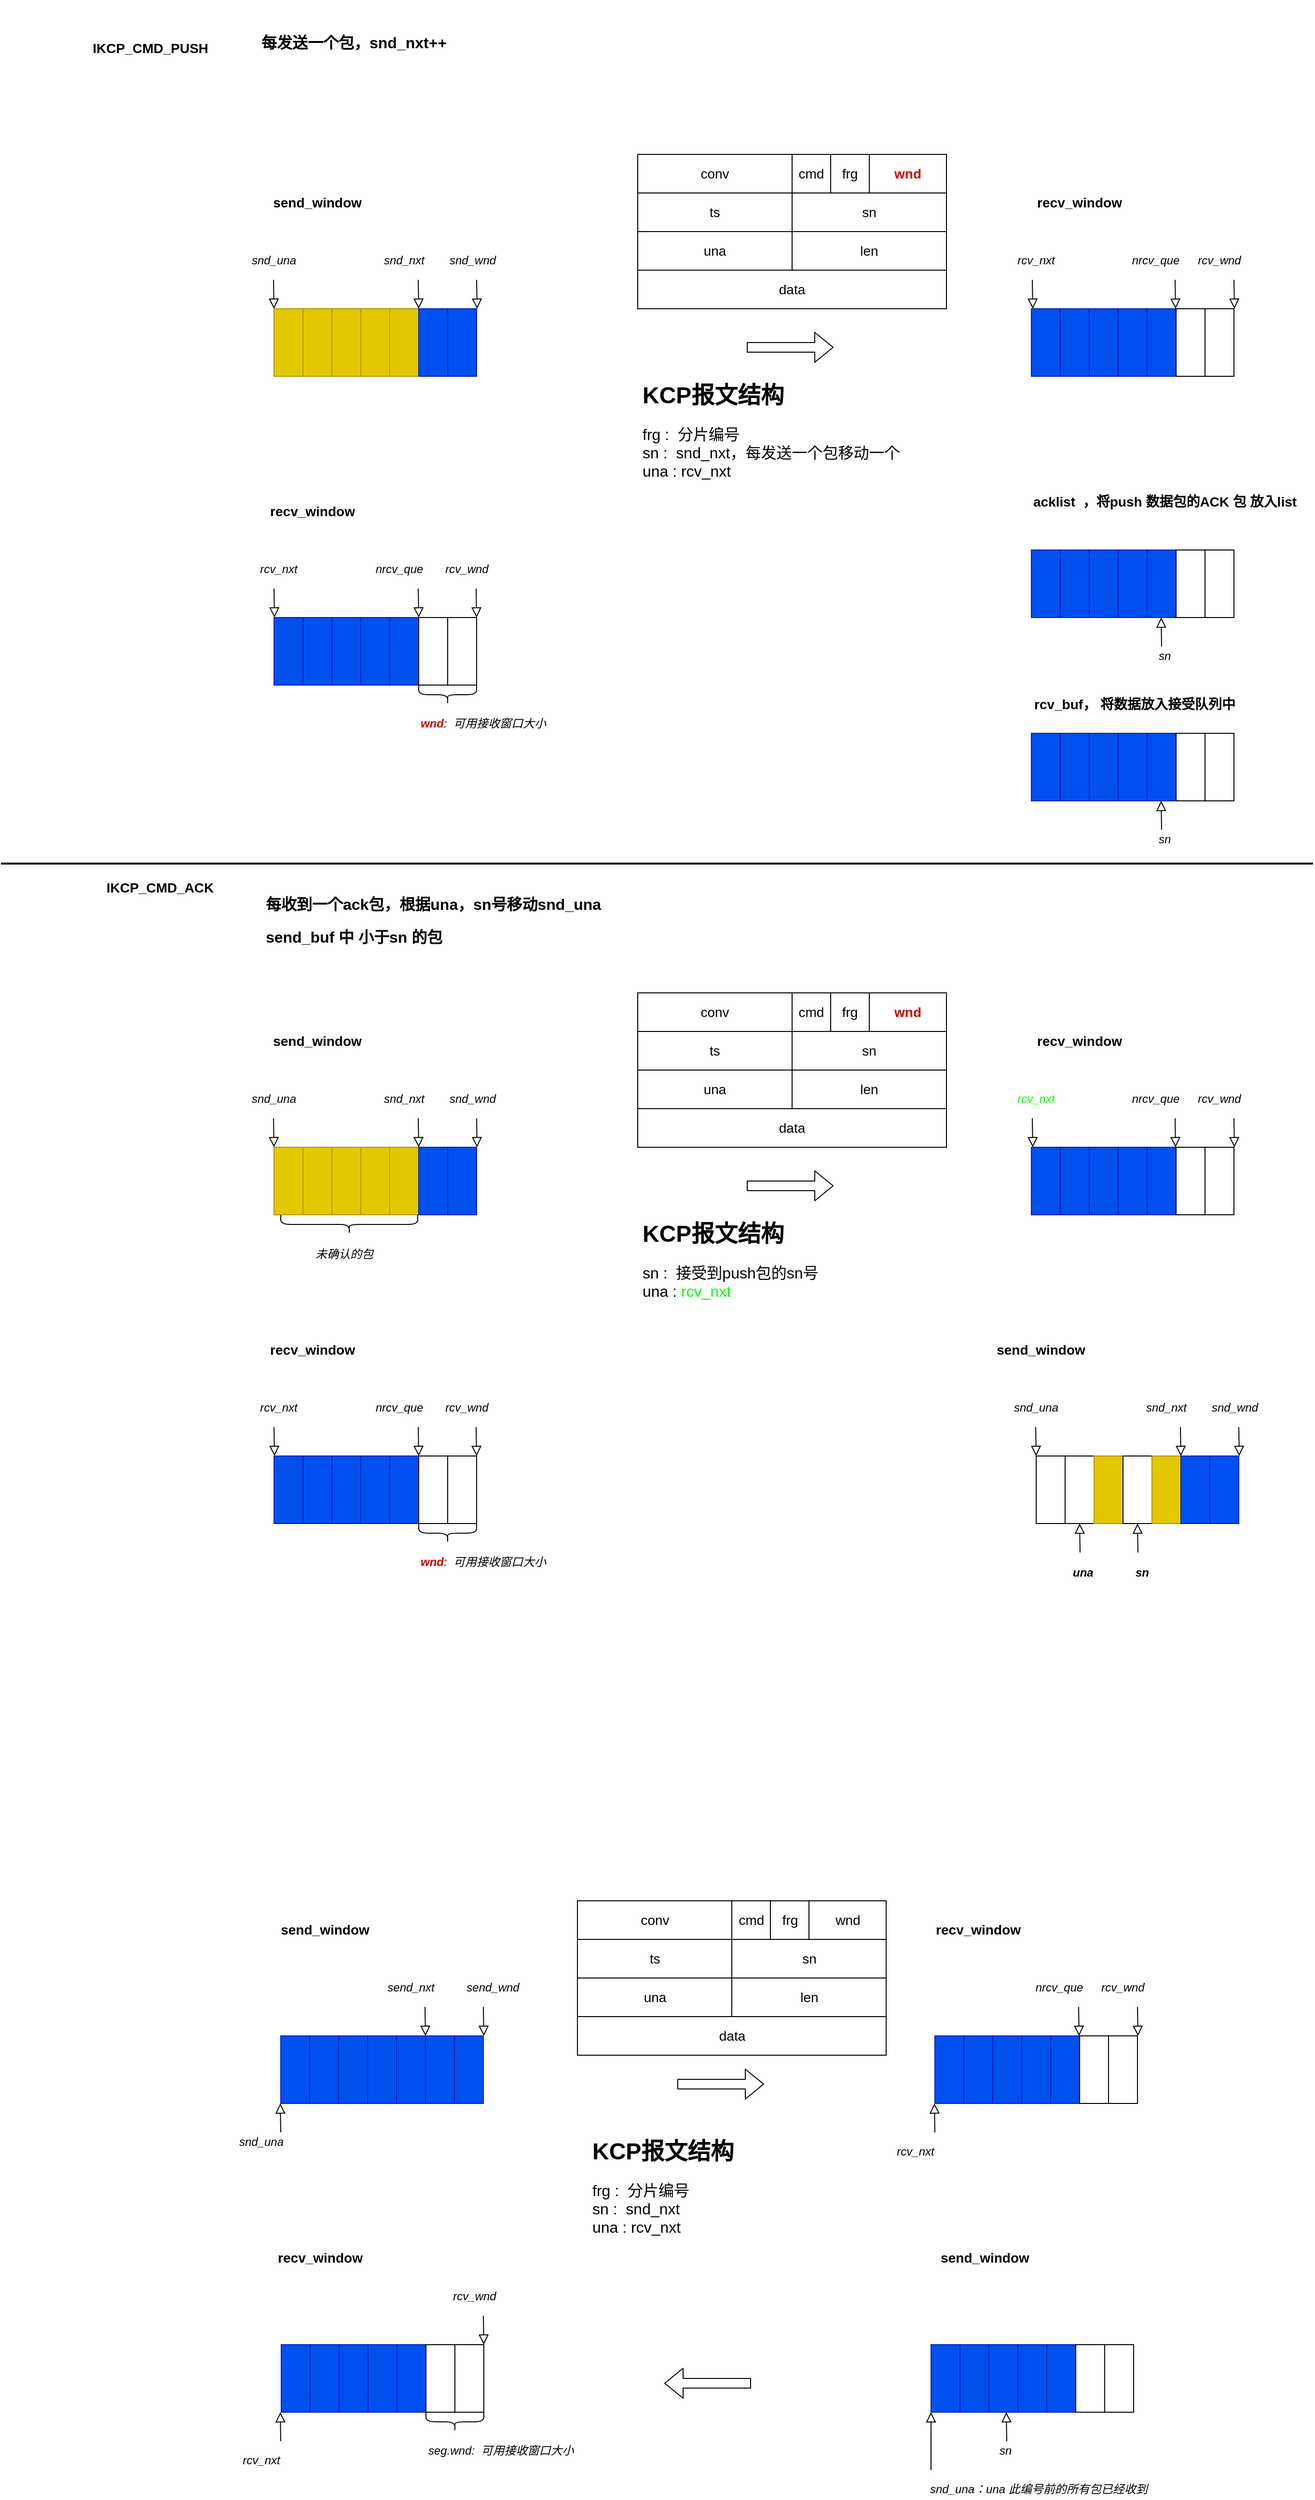 <mxfile version="13.10.2" type="github">
  <diagram id="feINAKc0w70oRSZ_3hTW" name="第 1 页">
    <mxGraphModel dx="2187" dy="802" grid="1" gridSize="10" guides="1" tooltips="1" connect="1" arrows="1" fold="1" page="1" pageScale="1" pageWidth="827" pageHeight="1169" math="0" shadow="0">
      <root>
        <mxCell id="0" />
        <mxCell id="1" parent="0" />
        <mxCell id="rV__VkdkWEQ5Nje2Z5eR-19" value="" style="rounded=0;whiteSpace=wrap;html=1;fillColor=#e3c800;strokeColor=#B09500;fontColor=#ffffff;" parent="1" vertex="1">
          <mxGeometry x="253" y="460" width="30" height="70" as="geometry" />
        </mxCell>
        <mxCell id="rV__VkdkWEQ5Nje2Z5eR-52" value="" style="rounded=0;html=1;jettySize=auto;orthogonalLoop=1;fontSize=11;endArrow=block;endFill=0;endSize=8;strokeWidth=1;shadow=0;labelBackgroundColor=none;edgeStyle=orthogonalEdgeStyle;" parent="1" edge="1">
          <mxGeometry y="20" relative="1" as="geometry">
            <mxPoint as="offset" />
            <mxPoint x="252.5" y="430" as="sourcePoint" />
            <mxPoint x="253" y="460" as="targetPoint" />
          </mxGeometry>
        </mxCell>
        <mxCell id="rV__VkdkWEQ5Nje2Z5eR-62" value="snd_una" style="text;html=1;strokeColor=none;fillColor=none;align=center;verticalAlign=middle;whiteSpace=wrap;rounded=0;fontStyle=2" parent="1" vertex="1">
          <mxGeometry x="233" y="400" width="40" height="20" as="geometry" />
        </mxCell>
        <mxCell id="rV__VkdkWEQ5Nje2Z5eR-63" value="snd_wnd" style="text;html=1;strokeColor=none;fillColor=none;align=left;verticalAlign=middle;whiteSpace=wrap;rounded=0;fontStyle=2" parent="1" vertex="1">
          <mxGeometry x="433" y="390" width="67" height="40" as="geometry" />
        </mxCell>
        <mxCell id="rV__VkdkWEQ5Nje2Z5eR-68" value="send_window" style="text;html=1;strokeColor=none;fillColor=none;align=center;verticalAlign=middle;whiteSpace=wrap;rounded=0;fontSize=14;fontStyle=1" parent="1" vertex="1">
          <mxGeometry x="278" y="340" width="40" height="20" as="geometry" />
        </mxCell>
        <mxCell id="mCFFVizzUiLR0h96KD7Z-1" value="" style="rounded=0;whiteSpace=wrap;html=1;fillColor=#e3c800;strokeColor=#B09500;fontColor=#ffffff;" vertex="1" parent="1">
          <mxGeometry x="283" y="460" width="30" height="70" as="geometry" />
        </mxCell>
        <mxCell id="mCFFVizzUiLR0h96KD7Z-2" value="" style="rounded=0;whiteSpace=wrap;html=1;fillColor=#e3c800;strokeColor=#B09500;fontColor=#ffffff;" vertex="1" parent="1">
          <mxGeometry x="313" y="460" width="30" height="70" as="geometry" />
        </mxCell>
        <mxCell id="mCFFVizzUiLR0h96KD7Z-3" value="" style="rounded=0;whiteSpace=wrap;html=1;fillColor=#e3c800;strokeColor=#B09500;fontColor=#ffffff;" vertex="1" parent="1">
          <mxGeometry x="343" y="460" width="30" height="70" as="geometry" />
        </mxCell>
        <mxCell id="mCFFVizzUiLR0h96KD7Z-4" value="" style="rounded=0;whiteSpace=wrap;html=1;fillColor=#e3c800;strokeColor=#B09500;fontColor=#ffffff;" vertex="1" parent="1">
          <mxGeometry x="373" y="460" width="30" height="70" as="geometry" />
        </mxCell>
        <mxCell id="mCFFVizzUiLR0h96KD7Z-5" value="" style="rounded=0;whiteSpace=wrap;html=1;fillColor=#0050ef;strokeColor=#001DBC;fontColor=#ffffff;" vertex="1" parent="1">
          <mxGeometry x="403" y="460" width="30" height="70" as="geometry" />
        </mxCell>
        <mxCell id="mCFFVizzUiLR0h96KD7Z-6" value="" style="rounded=0;whiteSpace=wrap;html=1;fillColor=#0050ef;strokeColor=#001DBC;fontColor=#ffffff;" vertex="1" parent="1">
          <mxGeometry x="433" y="460" width="30" height="70" as="geometry" />
        </mxCell>
        <mxCell id="mCFFVizzUiLR0h96KD7Z-7" value="" style="rounded=0;whiteSpace=wrap;html=1;fillColor=#0050ef;strokeColor=#001DBC;fontColor=#ffffff;" vertex="1" parent="1">
          <mxGeometry x="1038" y="460" width="30" height="70" as="geometry" />
        </mxCell>
        <mxCell id="mCFFVizzUiLR0h96KD7Z-8" value="recv_window" style="text;html=1;strokeColor=none;fillColor=none;align=center;verticalAlign=middle;whiteSpace=wrap;rounded=0;fontSize=14;fontStyle=1" vertex="1" parent="1">
          <mxGeometry x="1067.5" y="340" width="40" height="20" as="geometry" />
        </mxCell>
        <mxCell id="mCFFVizzUiLR0h96KD7Z-9" value="" style="rounded=0;whiteSpace=wrap;html=1;fillColor=#0050ef;strokeColor=#001DBC;fontColor=#ffffff;" vertex="1" parent="1">
          <mxGeometry x="1068" y="460" width="30" height="70" as="geometry" />
        </mxCell>
        <mxCell id="mCFFVizzUiLR0h96KD7Z-10" value="" style="rounded=0;whiteSpace=wrap;html=1;fillColor=#0050ef;strokeColor=#001DBC;fontColor=#ffffff;" vertex="1" parent="1">
          <mxGeometry x="1098" y="460" width="30" height="70" as="geometry" />
        </mxCell>
        <mxCell id="mCFFVizzUiLR0h96KD7Z-11" value="" style="rounded=0;whiteSpace=wrap;html=1;fillColor=#0050ef;strokeColor=#001DBC;fontColor=#ffffff;" vertex="1" parent="1">
          <mxGeometry x="1128" y="460" width="30" height="70" as="geometry" />
        </mxCell>
        <mxCell id="mCFFVizzUiLR0h96KD7Z-12" value="" style="rounded=0;whiteSpace=wrap;html=1;fillColor=#0050ef;strokeColor=#001DBC;fontColor=#ffffff;" vertex="1" parent="1">
          <mxGeometry x="1158" y="460" width="30" height="70" as="geometry" />
        </mxCell>
        <mxCell id="mCFFVizzUiLR0h96KD7Z-13" value="" style="rounded=0;whiteSpace=wrap;html=1;" vertex="1" parent="1">
          <mxGeometry x="1188" y="460" width="30" height="70" as="geometry" />
        </mxCell>
        <mxCell id="mCFFVizzUiLR0h96KD7Z-14" value="" style="rounded=0;whiteSpace=wrap;html=1;" vertex="1" parent="1">
          <mxGeometry x="1218" y="460" width="30" height="70" as="geometry" />
        </mxCell>
        <mxCell id="mCFFVizzUiLR0h96KD7Z-15" value="" style="rounded=0;whiteSpace=wrap;html=1;fillColor=#0050ef;strokeColor=#001DBC;fontColor=#ffffff;" vertex="1" parent="1">
          <mxGeometry x="253" y="780" width="30" height="70" as="geometry" />
        </mxCell>
        <mxCell id="mCFFVizzUiLR0h96KD7Z-16" value="recv_window" style="text;html=1;strokeColor=none;fillColor=none;align=center;verticalAlign=middle;whiteSpace=wrap;rounded=0;fontSize=14;fontStyle=1" vertex="1" parent="1">
          <mxGeometry x="273" y="660" width="40" height="20" as="geometry" />
        </mxCell>
        <mxCell id="mCFFVizzUiLR0h96KD7Z-17" value="" style="rounded=0;whiteSpace=wrap;html=1;fillColor=#0050ef;strokeColor=#001DBC;fontColor=#ffffff;" vertex="1" parent="1">
          <mxGeometry x="283" y="780" width="30" height="70" as="geometry" />
        </mxCell>
        <mxCell id="mCFFVizzUiLR0h96KD7Z-18" value="" style="rounded=0;whiteSpace=wrap;html=1;fillColor=#0050ef;strokeColor=#001DBC;fontColor=#ffffff;" vertex="1" parent="1">
          <mxGeometry x="313" y="780" width="30" height="70" as="geometry" />
        </mxCell>
        <mxCell id="mCFFVizzUiLR0h96KD7Z-19" value="" style="rounded=0;whiteSpace=wrap;html=1;fillColor=#0050ef;strokeColor=#001DBC;fontColor=#ffffff;" vertex="1" parent="1">
          <mxGeometry x="343" y="780" width="30" height="70" as="geometry" />
        </mxCell>
        <mxCell id="mCFFVizzUiLR0h96KD7Z-20" value="" style="rounded=0;whiteSpace=wrap;html=1;fillColor=#0050ef;strokeColor=#001DBC;fontColor=#ffffff;" vertex="1" parent="1">
          <mxGeometry x="373" y="780" width="30" height="70" as="geometry" />
        </mxCell>
        <mxCell id="mCFFVizzUiLR0h96KD7Z-21" value="" style="rounded=0;whiteSpace=wrap;html=1;" vertex="1" parent="1">
          <mxGeometry x="403" y="780" width="30" height="70" as="geometry" />
        </mxCell>
        <mxCell id="mCFFVizzUiLR0h96KD7Z-22" value="" style="rounded=0;whiteSpace=wrap;html=1;" vertex="1" parent="1">
          <mxGeometry x="433" y="780" width="30" height="70" as="geometry" />
        </mxCell>
        <mxCell id="mCFFVizzUiLR0h96KD7Z-23" value="" style="rounded=0;whiteSpace=wrap;html=1;fillColor=#0050ef;strokeColor=#001DBC;fontColor=#ffffff;" vertex="1" parent="1">
          <mxGeometry x="1038" y="710" width="30" height="70" as="geometry" />
        </mxCell>
        <mxCell id="mCFFVizzUiLR0h96KD7Z-24" value="acklist&amp;nbsp; ，将push 数据包的ACK 包 放入list" style="text;html=1;strokeColor=none;fillColor=none;align=left;verticalAlign=middle;whiteSpace=wrap;rounded=0;fontSize=14;fontStyle=1" vertex="1" parent="1">
          <mxGeometry x="1038" y="650" width="289.5" height="20" as="geometry" />
        </mxCell>
        <mxCell id="mCFFVizzUiLR0h96KD7Z-25" value="" style="rounded=0;whiteSpace=wrap;html=1;fillColor=#0050ef;strokeColor=#001DBC;fontColor=#ffffff;" vertex="1" parent="1">
          <mxGeometry x="1068" y="710" width="30" height="70" as="geometry" />
        </mxCell>
        <mxCell id="mCFFVizzUiLR0h96KD7Z-26" value="" style="rounded=0;whiteSpace=wrap;html=1;fillColor=#0050ef;strokeColor=#001DBC;fontColor=#ffffff;" vertex="1" parent="1">
          <mxGeometry x="1098" y="710" width="30" height="70" as="geometry" />
        </mxCell>
        <mxCell id="mCFFVizzUiLR0h96KD7Z-27" value="" style="rounded=0;whiteSpace=wrap;html=1;fillColor=#0050ef;strokeColor=#001DBC;fontColor=#ffffff;" vertex="1" parent="1">
          <mxGeometry x="1128" y="710" width="30" height="70" as="geometry" />
        </mxCell>
        <mxCell id="mCFFVizzUiLR0h96KD7Z-28" value="" style="rounded=0;whiteSpace=wrap;html=1;fillColor=#0050ef;strokeColor=#001DBC;fontColor=#ffffff;" vertex="1" parent="1">
          <mxGeometry x="1158" y="710" width="30" height="70" as="geometry" />
        </mxCell>
        <mxCell id="mCFFVizzUiLR0h96KD7Z-29" value="" style="rounded=0;whiteSpace=wrap;html=1;" vertex="1" parent="1">
          <mxGeometry x="1188" y="710" width="30" height="70" as="geometry" />
        </mxCell>
        <mxCell id="mCFFVizzUiLR0h96KD7Z-30" value="" style="rounded=0;whiteSpace=wrap;html=1;" vertex="1" parent="1">
          <mxGeometry x="1218" y="710" width="30" height="70" as="geometry" />
        </mxCell>
        <mxCell id="mCFFVizzUiLR0h96KD7Z-31" value="" style="shape=flexArrow;endArrow=classic;html=1;fontSize=14;fontColor=#000000;" edge="1" parent="1">
          <mxGeometry width="50" height="50" relative="1" as="geometry">
            <mxPoint x="743" y="500" as="sourcePoint" />
            <mxPoint x="833" y="500" as="targetPoint" />
          </mxGeometry>
        </mxCell>
        <mxCell id="mCFFVizzUiLR0h96KD7Z-33" value="" style="rounded=0;html=1;jettySize=auto;orthogonalLoop=1;fontSize=11;endArrow=block;endFill=0;endSize=8;strokeWidth=1;shadow=0;labelBackgroundColor=none;edgeStyle=orthogonalEdgeStyle;" edge="1" parent="1">
          <mxGeometry y="20" relative="1" as="geometry">
            <mxPoint as="offset" />
            <mxPoint x="463" y="430" as="sourcePoint" />
            <mxPoint x="463.5" y="460" as="targetPoint" />
          </mxGeometry>
        </mxCell>
        <mxCell id="mCFFVizzUiLR0h96KD7Z-34" value="snd_nxt" style="text;html=1;strokeColor=none;fillColor=none;align=center;verticalAlign=middle;whiteSpace=wrap;rounded=0;fontStyle=2" vertex="1" parent="1">
          <mxGeometry x="368" y="400" width="40" height="20" as="geometry" />
        </mxCell>
        <mxCell id="mCFFVizzUiLR0h96KD7Z-35" value="" style="rounded=0;html=1;jettySize=auto;orthogonalLoop=1;fontSize=11;endArrow=block;endFill=0;endSize=8;strokeWidth=1;shadow=0;labelBackgroundColor=none;edgeStyle=orthogonalEdgeStyle;" edge="1" parent="1">
          <mxGeometry y="20" relative="1" as="geometry">
            <mxPoint as="offset" />
            <mxPoint x="402.5" y="430" as="sourcePoint" />
            <mxPoint x="403" y="460" as="targetPoint" />
          </mxGeometry>
        </mxCell>
        <mxCell id="mCFFVizzUiLR0h96KD7Z-36" value="rcv_nxt" style="text;html=1;strokeColor=none;fillColor=none;align=center;verticalAlign=middle;whiteSpace=wrap;rounded=0;fontStyle=2" vertex="1" parent="1">
          <mxGeometry x="1023" y="400" width="40" height="20" as="geometry" />
        </mxCell>
        <mxCell id="mCFFVizzUiLR0h96KD7Z-37" value="" style="rounded=0;html=1;jettySize=auto;orthogonalLoop=1;fontSize=11;endArrow=block;endFill=0;endSize=8;strokeWidth=1;shadow=0;labelBackgroundColor=none;edgeStyle=orthogonalEdgeStyle;" edge="1" parent="1">
          <mxGeometry y="20" relative="1" as="geometry">
            <mxPoint as="offset" />
            <mxPoint x="1039" y="430" as="sourcePoint" />
            <mxPoint x="1039.5" y="460" as="targetPoint" />
          </mxGeometry>
        </mxCell>
        <mxCell id="mCFFVizzUiLR0h96KD7Z-48" value="rcv_wnd" style="text;html=1;strokeColor=none;fillColor=none;align=center;verticalAlign=middle;whiteSpace=wrap;rounded=0;fontStyle=2" vertex="1" parent="1">
          <mxGeometry x="1213" y="400" width="40" height="20" as="geometry" />
        </mxCell>
        <mxCell id="mCFFVizzUiLR0h96KD7Z-49" value="" style="rounded=0;html=1;jettySize=auto;orthogonalLoop=1;fontSize=11;endArrow=block;endFill=0;endSize=8;strokeWidth=1;shadow=0;labelBackgroundColor=none;edgeStyle=orthogonalEdgeStyle;" edge="1" parent="1">
          <mxGeometry y="20" relative="1" as="geometry">
            <mxPoint as="offset" />
            <mxPoint x="1248" y="430" as="sourcePoint" />
            <mxPoint x="1248.5" y="460" as="targetPoint" />
          </mxGeometry>
        </mxCell>
        <mxCell id="mCFFVizzUiLR0h96KD7Z-50" value="" style="rounded=0;html=1;jettySize=auto;orthogonalLoop=1;fontSize=11;endArrow=block;endFill=0;endSize=8;strokeWidth=1;shadow=0;labelBackgroundColor=none;edgeStyle=orthogonalEdgeStyle;" edge="1" parent="1">
          <mxGeometry y="20" relative="1" as="geometry">
            <mxPoint as="offset" />
            <mxPoint x="1187" y="430" as="sourcePoint" />
            <mxPoint x="1187.5" y="460" as="targetPoint" />
          </mxGeometry>
        </mxCell>
        <mxCell id="mCFFVizzUiLR0h96KD7Z-51" value="nrcv_que" style="text;html=1;strokeColor=none;fillColor=none;align=center;verticalAlign=middle;whiteSpace=wrap;rounded=0;fontStyle=2" vertex="1" parent="1">
          <mxGeometry x="1147" y="400" width="40" height="20" as="geometry" />
        </mxCell>
        <mxCell id="mCFFVizzUiLR0h96KD7Z-52" value="" style="shape=curlyBracket;whiteSpace=wrap;html=1;rounded=1;fontSize=14;fontColor=#000000;direction=north;" vertex="1" parent="1">
          <mxGeometry x="403" y="850" width="60" height="20" as="geometry" />
        </mxCell>
        <mxCell id="mCFFVizzUiLR0h96KD7Z-53" value="&lt;b&gt;&lt;font color=&quot;#cc0000&quot;&gt;wnd&lt;/font&gt;&lt;/b&gt;:&amp;nbsp; 可用接收窗口大小" style="text;html=1;strokeColor=none;fillColor=none;align=left;verticalAlign=middle;whiteSpace=wrap;rounded=0;fontStyle=2" vertex="1" parent="1">
          <mxGeometry x="403" y="880" width="190" height="20" as="geometry" />
        </mxCell>
        <mxCell id="mCFFVizzUiLR0h96KD7Z-54" value="rcv_wnd" style="text;html=1;strokeColor=none;fillColor=none;align=center;verticalAlign=middle;whiteSpace=wrap;rounded=0;fontStyle=2" vertex="1" parent="1">
          <mxGeometry x="433" y="720" width="40" height="20" as="geometry" />
        </mxCell>
        <mxCell id="mCFFVizzUiLR0h96KD7Z-55" value="" style="rounded=0;html=1;jettySize=auto;orthogonalLoop=1;fontSize=11;endArrow=block;endFill=0;endSize=8;strokeWidth=1;shadow=0;labelBackgroundColor=none;edgeStyle=orthogonalEdgeStyle;" edge="1" parent="1">
          <mxGeometry y="20" relative="1" as="geometry">
            <mxPoint as="offset" />
            <mxPoint x="462.5" y="750" as="sourcePoint" />
            <mxPoint x="463" y="780" as="targetPoint" />
          </mxGeometry>
        </mxCell>
        <mxCell id="mCFFVizzUiLR0h96KD7Z-71" value="conv" style="rounded=0;whiteSpace=wrap;html=1;fontSize=14;fontColor=#000000;align=center;" vertex="1" parent="1">
          <mxGeometry x="630" y="300" width="160" height="40" as="geometry" />
        </mxCell>
        <mxCell id="mCFFVizzUiLR0h96KD7Z-72" value="ts" style="rounded=0;whiteSpace=wrap;html=1;fontSize=14;fontColor=#000000;align=center;" vertex="1" parent="1">
          <mxGeometry x="630" y="340" width="160" height="40" as="geometry" />
        </mxCell>
        <mxCell id="mCFFVizzUiLR0h96KD7Z-73" value="una" style="rounded=0;whiteSpace=wrap;html=1;fontSize=14;fontColor=#000000;align=center;" vertex="1" parent="1">
          <mxGeometry x="630" y="380" width="160" height="40" as="geometry" />
        </mxCell>
        <mxCell id="mCFFVizzUiLR0h96KD7Z-74" value="cmd" style="rounded=0;whiteSpace=wrap;html=1;fontSize=14;fontColor=#000000;align=center;" vertex="1" parent="1">
          <mxGeometry x="790" y="300" width="40" height="40" as="geometry" />
        </mxCell>
        <mxCell id="mCFFVizzUiLR0h96KD7Z-75" value="frg" style="rounded=0;whiteSpace=wrap;html=1;fontSize=14;fontColor=#000000;align=center;" vertex="1" parent="1">
          <mxGeometry x="830" y="300" width="40" height="40" as="geometry" />
        </mxCell>
        <mxCell id="mCFFVizzUiLR0h96KD7Z-76" value="&lt;b&gt;&lt;font color=&quot;#cc0000&quot;&gt;wnd&lt;/font&gt;&lt;/b&gt;" style="rounded=0;whiteSpace=wrap;html=1;fontSize=14;fontColor=#000000;align=center;" vertex="1" parent="1">
          <mxGeometry x="870" y="300" width="80" height="40" as="geometry" />
        </mxCell>
        <mxCell id="mCFFVizzUiLR0h96KD7Z-78" value="sn" style="rounded=0;whiteSpace=wrap;html=1;fontSize=14;fontColor=#000000;align=center;" vertex="1" parent="1">
          <mxGeometry x="790" y="340" width="160" height="40" as="geometry" />
        </mxCell>
        <mxCell id="mCFFVizzUiLR0h96KD7Z-79" value="len" style="rounded=0;whiteSpace=wrap;html=1;fontSize=14;fontColor=#000000;align=center;" vertex="1" parent="1">
          <mxGeometry x="790" y="380" width="160" height="40" as="geometry" />
        </mxCell>
        <mxCell id="mCFFVizzUiLR0h96KD7Z-80" value="data" style="rounded=0;whiteSpace=wrap;html=1;fontSize=14;fontColor=#000000;align=center;" vertex="1" parent="1">
          <mxGeometry x="630" y="420" width="320" height="40" as="geometry" />
        </mxCell>
        <mxCell id="mCFFVizzUiLR0h96KD7Z-81" value="rcv_nxt" style="text;html=1;strokeColor=none;fillColor=none;align=center;verticalAlign=middle;whiteSpace=wrap;rounded=0;fontStyle=2" vertex="1" parent="1">
          <mxGeometry x="238" y="720" width="40" height="20" as="geometry" />
        </mxCell>
        <mxCell id="mCFFVizzUiLR0h96KD7Z-82" value="" style="rounded=0;html=1;jettySize=auto;orthogonalLoop=1;fontSize=11;endArrow=block;endFill=0;endSize=8;strokeWidth=1;shadow=0;labelBackgroundColor=none;edgeStyle=orthogonalEdgeStyle;" edge="1" parent="1">
          <mxGeometry y="20" relative="1" as="geometry">
            <mxPoint as="offset" />
            <mxPoint x="253" y="750" as="sourcePoint" />
            <mxPoint x="253.5" y="780" as="targetPoint" />
          </mxGeometry>
        </mxCell>
        <mxCell id="mCFFVizzUiLR0h96KD7Z-83" value="&lt;h1&gt;KCP报文结构&lt;/h1&gt;&lt;p style=&quot;font-size: 16px&quot;&gt;frg :&amp;nbsp; 分片编号&amp;nbsp;&lt;br&gt;sn :&amp;nbsp;&amp;nbsp;snd_nxt，每发送一个包移动一个&lt;br&gt;una : rcv_nxt&amp;nbsp;&lt;br&gt;&lt;/p&gt;" style="text;html=1;strokeColor=none;fillColor=none;spacing=5;spacingTop=-20;whiteSpace=wrap;overflow=hidden;rounded=0;" vertex="1" parent="1">
          <mxGeometry x="630" y="530" width="320" height="150" as="geometry" />
        </mxCell>
        <mxCell id="mCFFVizzUiLR0h96KD7Z-86" value="" style="rounded=0;html=1;jettySize=auto;orthogonalLoop=1;fontSize=11;endArrow=block;endFill=0;endSize=8;strokeWidth=1;shadow=0;labelBackgroundColor=none;edgeStyle=orthogonalEdgeStyle;" edge="1" parent="1">
          <mxGeometry y="20" relative="1" as="geometry">
            <mxPoint as="offset" />
            <mxPoint x="1173" y="810" as="sourcePoint" />
            <mxPoint x="1172.5" y="780" as="targetPoint" />
          </mxGeometry>
        </mxCell>
        <mxCell id="mCFFVizzUiLR0h96KD7Z-87" value="sn" style="text;html=1;strokeColor=none;fillColor=none;align=left;verticalAlign=middle;whiteSpace=wrap;rounded=0;fontStyle=2" vertex="1" parent="1">
          <mxGeometry x="1167.5" y="810" width="40" height="20" as="geometry" />
        </mxCell>
        <mxCell id="mCFFVizzUiLR0h96KD7Z-89" value="" style="rounded=0;whiteSpace=wrap;html=1;fillColor=#0050ef;strokeColor=#001DBC;fontColor=#ffffff;" vertex="1" parent="1">
          <mxGeometry x="260" y="2250" width="30" height="70" as="geometry" />
        </mxCell>
        <mxCell id="mCFFVizzUiLR0h96KD7Z-90" value="" style="rounded=0;html=1;jettySize=auto;orthogonalLoop=1;fontSize=11;endArrow=block;endFill=0;endSize=8;strokeWidth=1;shadow=0;labelBackgroundColor=none;edgeStyle=orthogonalEdgeStyle;" edge="1" parent="1">
          <mxGeometry y="20" relative="1" as="geometry">
            <mxPoint as="offset" />
            <mxPoint x="260" y="2350" as="sourcePoint" />
            <mxPoint x="259.5" y="2320" as="targetPoint" />
          </mxGeometry>
        </mxCell>
        <mxCell id="mCFFVizzUiLR0h96KD7Z-91" value="snd_una" style="text;html=1;strokeColor=none;fillColor=none;align=center;verticalAlign=middle;whiteSpace=wrap;rounded=0;fontStyle=2" vertex="1" parent="1">
          <mxGeometry x="220" y="2350" width="40" height="20" as="geometry" />
        </mxCell>
        <mxCell id="mCFFVizzUiLR0h96KD7Z-92" value="send_wnd" style="text;html=1;strokeColor=none;fillColor=none;align=center;verticalAlign=middle;whiteSpace=wrap;rounded=0;fontStyle=2" vertex="1" parent="1">
          <mxGeometry x="460" y="2190" width="40" height="20" as="geometry" />
        </mxCell>
        <mxCell id="mCFFVizzUiLR0h96KD7Z-93" value="IKCP_CMD_ACK" style="text;html=1;strokeColor=none;fillColor=none;align=center;verticalAlign=middle;whiteSpace=wrap;rounded=0;fontSize=14;fontStyle=1" vertex="1" parent="1">
          <mxGeometry x="50" y="1030" width="170" height="60" as="geometry" />
        </mxCell>
        <mxCell id="mCFFVizzUiLR0h96KD7Z-94" value="" style="rounded=0;whiteSpace=wrap;html=1;fillColor=#0050ef;strokeColor=#001DBC;fontColor=#ffffff;" vertex="1" parent="1">
          <mxGeometry x="290" y="2250" width="30" height="70" as="geometry" />
        </mxCell>
        <mxCell id="mCFFVizzUiLR0h96KD7Z-95" value="" style="rounded=0;whiteSpace=wrap;html=1;fillColor=#0050ef;strokeColor=#001DBC;fontColor=#ffffff;" vertex="1" parent="1">
          <mxGeometry x="320" y="2250" width="30" height="70" as="geometry" />
        </mxCell>
        <mxCell id="mCFFVizzUiLR0h96KD7Z-96" value="" style="rounded=0;whiteSpace=wrap;html=1;fillColor=#0050ef;strokeColor=#001DBC;fontColor=#ffffff;" vertex="1" parent="1">
          <mxGeometry x="350" y="2250" width="30" height="70" as="geometry" />
        </mxCell>
        <mxCell id="mCFFVizzUiLR0h96KD7Z-97" value="" style="rounded=0;whiteSpace=wrap;html=1;fillColor=#0050ef;strokeColor=#001DBC;fontColor=#ffffff;" vertex="1" parent="1">
          <mxGeometry x="380" y="2250" width="30" height="70" as="geometry" />
        </mxCell>
        <mxCell id="mCFFVizzUiLR0h96KD7Z-98" value="" style="rounded=0;whiteSpace=wrap;html=1;fillColor=#0050ef;strokeColor=#001DBC;fontColor=#ffffff;" vertex="1" parent="1">
          <mxGeometry x="410" y="2250" width="30" height="70" as="geometry" />
        </mxCell>
        <mxCell id="mCFFVizzUiLR0h96KD7Z-99" value="" style="rounded=0;whiteSpace=wrap;html=1;fillColor=#0050ef;strokeColor=#001DBC;fontColor=#ffffff;" vertex="1" parent="1">
          <mxGeometry x="440" y="2250" width="30" height="70" as="geometry" />
        </mxCell>
        <mxCell id="mCFFVizzUiLR0h96KD7Z-100" value="" style="rounded=0;whiteSpace=wrap;html=1;fillColor=#0050ef;strokeColor=#001DBC;fontColor=#ffffff;" vertex="1" parent="1">
          <mxGeometry x="938" y="2250" width="30" height="70" as="geometry" />
        </mxCell>
        <mxCell id="mCFFVizzUiLR0h96KD7Z-101" value="recv_window" style="text;html=1;strokeColor=none;fillColor=none;align=center;verticalAlign=middle;whiteSpace=wrap;rounded=0;fontSize=14;fontStyle=1" vertex="1" parent="1">
          <mxGeometry x="963" y="2130" width="40" height="20" as="geometry" />
        </mxCell>
        <mxCell id="mCFFVizzUiLR0h96KD7Z-102" value="" style="rounded=0;whiteSpace=wrap;html=1;fillColor=#0050ef;strokeColor=#001DBC;fontColor=#ffffff;" vertex="1" parent="1">
          <mxGeometry x="968" y="2250" width="30" height="70" as="geometry" />
        </mxCell>
        <mxCell id="mCFFVizzUiLR0h96KD7Z-103" value="" style="rounded=0;whiteSpace=wrap;html=1;fillColor=#0050ef;strokeColor=#001DBC;fontColor=#ffffff;" vertex="1" parent="1">
          <mxGeometry x="998" y="2250" width="30" height="70" as="geometry" />
        </mxCell>
        <mxCell id="mCFFVizzUiLR0h96KD7Z-104" value="" style="rounded=0;whiteSpace=wrap;html=1;fillColor=#0050ef;strokeColor=#001DBC;fontColor=#ffffff;" vertex="1" parent="1">
          <mxGeometry x="1028" y="2250" width="30" height="70" as="geometry" />
        </mxCell>
        <mxCell id="mCFFVizzUiLR0h96KD7Z-105" value="" style="rounded=0;whiteSpace=wrap;html=1;fillColor=#0050ef;strokeColor=#001DBC;fontColor=#ffffff;" vertex="1" parent="1">
          <mxGeometry x="1058" y="2250" width="30" height="70" as="geometry" />
        </mxCell>
        <mxCell id="mCFFVizzUiLR0h96KD7Z-106" value="" style="rounded=0;whiteSpace=wrap;html=1;" vertex="1" parent="1">
          <mxGeometry x="1088" y="2250" width="30" height="70" as="geometry" />
        </mxCell>
        <mxCell id="mCFFVizzUiLR0h96KD7Z-107" value="" style="rounded=0;whiteSpace=wrap;html=1;" vertex="1" parent="1">
          <mxGeometry x="1118" y="2250" width="30" height="70" as="geometry" />
        </mxCell>
        <mxCell id="mCFFVizzUiLR0h96KD7Z-108" value="" style="rounded=0;whiteSpace=wrap;html=1;fillColor=#0050ef;strokeColor=#001DBC;fontColor=#ffffff;" vertex="1" parent="1">
          <mxGeometry x="260.5" y="2570" width="30" height="70" as="geometry" />
        </mxCell>
        <mxCell id="mCFFVizzUiLR0h96KD7Z-109" value="recv_window" style="text;html=1;strokeColor=none;fillColor=none;align=center;verticalAlign=middle;whiteSpace=wrap;rounded=0;fontSize=14;fontStyle=1" vertex="1" parent="1">
          <mxGeometry x="281" y="2470" width="40" height="20" as="geometry" />
        </mxCell>
        <mxCell id="mCFFVizzUiLR0h96KD7Z-110" value="" style="rounded=0;whiteSpace=wrap;html=1;fillColor=#0050ef;strokeColor=#001DBC;fontColor=#ffffff;" vertex="1" parent="1">
          <mxGeometry x="290.5" y="2570" width="30" height="70" as="geometry" />
        </mxCell>
        <mxCell id="mCFFVizzUiLR0h96KD7Z-111" value="" style="rounded=0;whiteSpace=wrap;html=1;fillColor=#0050ef;strokeColor=#001DBC;fontColor=#ffffff;" vertex="1" parent="1">
          <mxGeometry x="320.5" y="2570" width="30" height="70" as="geometry" />
        </mxCell>
        <mxCell id="mCFFVizzUiLR0h96KD7Z-112" value="" style="rounded=0;whiteSpace=wrap;html=1;fillColor=#0050ef;strokeColor=#001DBC;fontColor=#ffffff;" vertex="1" parent="1">
          <mxGeometry x="350.5" y="2570" width="30" height="70" as="geometry" />
        </mxCell>
        <mxCell id="mCFFVizzUiLR0h96KD7Z-113" value="" style="rounded=0;whiteSpace=wrap;html=1;fillColor=#0050ef;strokeColor=#001DBC;fontColor=#ffffff;" vertex="1" parent="1">
          <mxGeometry x="380.5" y="2570" width="30" height="70" as="geometry" />
        </mxCell>
        <mxCell id="mCFFVizzUiLR0h96KD7Z-114" value="" style="rounded=0;whiteSpace=wrap;html=1;" vertex="1" parent="1">
          <mxGeometry x="410.5" y="2570" width="30" height="70" as="geometry" />
        </mxCell>
        <mxCell id="mCFFVizzUiLR0h96KD7Z-115" value="" style="rounded=0;whiteSpace=wrap;html=1;" vertex="1" parent="1">
          <mxGeometry x="440.5" y="2570" width="30" height="70" as="geometry" />
        </mxCell>
        <mxCell id="mCFFVizzUiLR0h96KD7Z-116" value="" style="rounded=0;whiteSpace=wrap;html=1;fillColor=#0050ef;strokeColor=#001DBC;fontColor=#ffffff;" vertex="1" parent="1">
          <mxGeometry x="934" y="2570" width="30" height="70" as="geometry" />
        </mxCell>
        <mxCell id="mCFFVizzUiLR0h96KD7Z-117" value="send_window" style="text;html=1;strokeColor=none;fillColor=none;align=center;verticalAlign=middle;whiteSpace=wrap;rounded=0;fontSize=14;fontStyle=1" vertex="1" parent="1">
          <mxGeometry x="970" y="2470" width="40" height="20" as="geometry" />
        </mxCell>
        <mxCell id="mCFFVizzUiLR0h96KD7Z-118" value="" style="rounded=0;whiteSpace=wrap;html=1;fillColor=#0050ef;strokeColor=#001DBC;fontColor=#ffffff;" vertex="1" parent="1">
          <mxGeometry x="964" y="2570" width="30" height="70" as="geometry" />
        </mxCell>
        <mxCell id="mCFFVizzUiLR0h96KD7Z-119" value="" style="rounded=0;whiteSpace=wrap;html=1;fillColor=#0050ef;strokeColor=#001DBC;fontColor=#ffffff;" vertex="1" parent="1">
          <mxGeometry x="994" y="2570" width="30" height="70" as="geometry" />
        </mxCell>
        <mxCell id="mCFFVizzUiLR0h96KD7Z-120" value="" style="rounded=0;whiteSpace=wrap;html=1;fillColor=#0050ef;strokeColor=#001DBC;fontColor=#ffffff;" vertex="1" parent="1">
          <mxGeometry x="1024" y="2570" width="30" height="70" as="geometry" />
        </mxCell>
        <mxCell id="mCFFVizzUiLR0h96KD7Z-121" value="" style="rounded=0;whiteSpace=wrap;html=1;fillColor=#0050ef;strokeColor=#001DBC;fontColor=#ffffff;" vertex="1" parent="1">
          <mxGeometry x="1054" y="2570" width="30" height="70" as="geometry" />
        </mxCell>
        <mxCell id="mCFFVizzUiLR0h96KD7Z-122" value="" style="rounded=0;whiteSpace=wrap;html=1;" vertex="1" parent="1">
          <mxGeometry x="1084" y="2570" width="30" height="70" as="geometry" />
        </mxCell>
        <mxCell id="mCFFVizzUiLR0h96KD7Z-123" value="" style="rounded=0;whiteSpace=wrap;html=1;" vertex="1" parent="1">
          <mxGeometry x="1114" y="2570" width="30" height="70" as="geometry" />
        </mxCell>
        <mxCell id="mCFFVizzUiLR0h96KD7Z-124" value="" style="shape=flexArrow;endArrow=classic;html=1;fontSize=14;fontColor=#000000;" edge="1" parent="1">
          <mxGeometry width="50" height="50" relative="1" as="geometry">
            <mxPoint x="671" y="2300" as="sourcePoint" />
            <mxPoint x="761" y="2300" as="targetPoint" />
          </mxGeometry>
        </mxCell>
        <mxCell id="mCFFVizzUiLR0h96KD7Z-125" value="" style="shape=flexArrow;endArrow=classic;html=1;fontSize=14;fontColor=#000000;" edge="1" parent="1">
          <mxGeometry width="50" height="50" relative="1" as="geometry">
            <mxPoint x="747.5" y="2610" as="sourcePoint" />
            <mxPoint x="657.5" y="2610" as="targetPoint" />
          </mxGeometry>
        </mxCell>
        <mxCell id="mCFFVizzUiLR0h96KD7Z-126" value="" style="rounded=0;html=1;jettySize=auto;orthogonalLoop=1;fontSize=11;endArrow=block;endFill=0;endSize=8;strokeWidth=1;shadow=0;labelBackgroundColor=none;edgeStyle=orthogonalEdgeStyle;" edge="1" parent="1">
          <mxGeometry y="20" relative="1" as="geometry">
            <mxPoint as="offset" />
            <mxPoint x="470" y="2220" as="sourcePoint" />
            <mxPoint x="470.5" y="2250" as="targetPoint" />
          </mxGeometry>
        </mxCell>
        <mxCell id="mCFFVizzUiLR0h96KD7Z-127" value="send_nxt" style="text;html=1;strokeColor=none;fillColor=none;align=center;verticalAlign=middle;whiteSpace=wrap;rounded=0;fontStyle=2" vertex="1" parent="1">
          <mxGeometry x="375" y="2190" width="40" height="20" as="geometry" />
        </mxCell>
        <mxCell id="mCFFVizzUiLR0h96KD7Z-128" value="" style="rounded=0;html=1;jettySize=auto;orthogonalLoop=1;fontSize=11;endArrow=block;endFill=0;endSize=8;strokeWidth=1;shadow=0;labelBackgroundColor=none;edgeStyle=orthogonalEdgeStyle;" edge="1" parent="1">
          <mxGeometry y="20" relative="1" as="geometry">
            <mxPoint as="offset" />
            <mxPoint x="409.5" y="2220" as="sourcePoint" />
            <mxPoint x="410" y="2250" as="targetPoint" />
          </mxGeometry>
        </mxCell>
        <mxCell id="mCFFVizzUiLR0h96KD7Z-129" value="rcv_nxt" style="text;html=1;strokeColor=none;fillColor=none;align=center;verticalAlign=middle;whiteSpace=wrap;rounded=0;fontStyle=2" vertex="1" parent="1">
          <mxGeometry x="898" y="2360" width="40" height="20" as="geometry" />
        </mxCell>
        <mxCell id="mCFFVizzUiLR0h96KD7Z-130" value="" style="rounded=0;html=1;jettySize=auto;orthogonalLoop=1;fontSize=11;endArrow=block;endFill=0;endSize=8;strokeWidth=1;shadow=0;labelBackgroundColor=none;edgeStyle=orthogonalEdgeStyle;" edge="1" parent="1">
          <mxGeometry y="20" relative="1" as="geometry">
            <mxPoint as="offset" />
            <mxPoint x="938" y="2350" as="sourcePoint" />
            <mxPoint x="937.5" y="2320" as="targetPoint" />
          </mxGeometry>
        </mxCell>
        <mxCell id="mCFFVizzUiLR0h96KD7Z-131" value="rcv_wnd" style="text;html=1;strokeColor=none;fillColor=none;align=center;verticalAlign=middle;whiteSpace=wrap;rounded=0;fontStyle=2" vertex="1" parent="1">
          <mxGeometry x="1113" y="2190" width="40" height="20" as="geometry" />
        </mxCell>
        <mxCell id="mCFFVizzUiLR0h96KD7Z-132" value="" style="rounded=0;html=1;jettySize=auto;orthogonalLoop=1;fontSize=11;endArrow=block;endFill=0;endSize=8;strokeWidth=1;shadow=0;labelBackgroundColor=none;edgeStyle=orthogonalEdgeStyle;" edge="1" parent="1">
          <mxGeometry y="20" relative="1" as="geometry">
            <mxPoint as="offset" />
            <mxPoint x="1148" y="2220" as="sourcePoint" />
            <mxPoint x="1148.5" y="2250" as="targetPoint" />
          </mxGeometry>
        </mxCell>
        <mxCell id="mCFFVizzUiLR0h96KD7Z-133" value="" style="rounded=0;html=1;jettySize=auto;orthogonalLoop=1;fontSize=11;endArrow=block;endFill=0;endSize=8;strokeWidth=1;shadow=0;labelBackgroundColor=none;edgeStyle=orthogonalEdgeStyle;" edge="1" parent="1">
          <mxGeometry y="20" relative="1" as="geometry">
            <mxPoint as="offset" />
            <mxPoint x="1087" y="2220" as="sourcePoint" />
            <mxPoint x="1087.5" y="2250" as="targetPoint" />
          </mxGeometry>
        </mxCell>
        <mxCell id="mCFFVizzUiLR0h96KD7Z-134" value="nrcv_que" style="text;html=1;strokeColor=none;fillColor=none;align=center;verticalAlign=middle;whiteSpace=wrap;rounded=0;fontStyle=2" vertex="1" parent="1">
          <mxGeometry x="1047" y="2190" width="40" height="20" as="geometry" />
        </mxCell>
        <mxCell id="mCFFVizzUiLR0h96KD7Z-135" value="" style="shape=curlyBracket;whiteSpace=wrap;html=1;rounded=1;fontSize=14;fontColor=#000000;direction=north;" vertex="1" parent="1">
          <mxGeometry x="410.5" y="2640" width="60" height="20" as="geometry" />
        </mxCell>
        <mxCell id="mCFFVizzUiLR0h96KD7Z-136" value="seg.wnd:&amp;nbsp; 可用接收窗口大小" style="text;html=1;strokeColor=none;fillColor=none;align=left;verticalAlign=middle;whiteSpace=wrap;rounded=0;fontStyle=2" vertex="1" parent="1">
          <mxGeometry x="410.5" y="2670" width="190" height="20" as="geometry" />
        </mxCell>
        <mxCell id="mCFFVizzUiLR0h96KD7Z-137" value="rcv_wnd" style="text;html=1;strokeColor=none;fillColor=none;align=center;verticalAlign=middle;whiteSpace=wrap;rounded=0;fontStyle=2" vertex="1" parent="1">
          <mxGeometry x="440.5" y="2510" width="40" height="20" as="geometry" />
        </mxCell>
        <mxCell id="mCFFVizzUiLR0h96KD7Z-138" value="" style="rounded=0;html=1;jettySize=auto;orthogonalLoop=1;fontSize=11;endArrow=block;endFill=0;endSize=8;strokeWidth=1;shadow=0;labelBackgroundColor=none;edgeStyle=orthogonalEdgeStyle;" edge="1" parent="1">
          <mxGeometry y="20" relative="1" as="geometry">
            <mxPoint as="offset" />
            <mxPoint x="470" y="2540" as="sourcePoint" />
            <mxPoint x="470.5" y="2570" as="targetPoint" />
          </mxGeometry>
        </mxCell>
        <mxCell id="mCFFVizzUiLR0h96KD7Z-139" value="conv" style="rounded=0;whiteSpace=wrap;html=1;fontSize=14;fontColor=#000000;align=center;" vertex="1" parent="1">
          <mxGeometry x="567.5" y="2110" width="160" height="40" as="geometry" />
        </mxCell>
        <mxCell id="mCFFVizzUiLR0h96KD7Z-140" value="ts" style="rounded=0;whiteSpace=wrap;html=1;fontSize=14;fontColor=#000000;align=center;" vertex="1" parent="1">
          <mxGeometry x="567.5" y="2150" width="160" height="40" as="geometry" />
        </mxCell>
        <mxCell id="mCFFVizzUiLR0h96KD7Z-141" value="una" style="rounded=0;whiteSpace=wrap;html=1;fontSize=14;fontColor=#000000;align=center;" vertex="1" parent="1">
          <mxGeometry x="567.5" y="2190" width="160" height="40" as="geometry" />
        </mxCell>
        <mxCell id="mCFFVizzUiLR0h96KD7Z-142" value="cmd" style="rounded=0;whiteSpace=wrap;html=1;fontSize=14;fontColor=#000000;align=center;" vertex="1" parent="1">
          <mxGeometry x="727.5" y="2110" width="40" height="40" as="geometry" />
        </mxCell>
        <mxCell id="mCFFVizzUiLR0h96KD7Z-143" value="frg" style="rounded=0;whiteSpace=wrap;html=1;fontSize=14;fontColor=#000000;align=center;" vertex="1" parent="1">
          <mxGeometry x="767.5" y="2110" width="40" height="40" as="geometry" />
        </mxCell>
        <mxCell id="mCFFVizzUiLR0h96KD7Z-144" value="wnd" style="rounded=0;whiteSpace=wrap;html=1;fontSize=14;fontColor=#000000;align=center;" vertex="1" parent="1">
          <mxGeometry x="807.5" y="2110" width="80" height="40" as="geometry" />
        </mxCell>
        <mxCell id="mCFFVizzUiLR0h96KD7Z-145" value="sn" style="rounded=0;whiteSpace=wrap;html=1;fontSize=14;fontColor=#000000;align=center;" vertex="1" parent="1">
          <mxGeometry x="727.5" y="2150" width="160" height="40" as="geometry" />
        </mxCell>
        <mxCell id="mCFFVizzUiLR0h96KD7Z-146" value="len" style="rounded=0;whiteSpace=wrap;html=1;fontSize=14;fontColor=#000000;align=center;" vertex="1" parent="1">
          <mxGeometry x="727.5" y="2190" width="160" height="40" as="geometry" />
        </mxCell>
        <mxCell id="mCFFVizzUiLR0h96KD7Z-147" value="data" style="rounded=0;whiteSpace=wrap;html=1;fontSize=14;fontColor=#000000;align=center;" vertex="1" parent="1">
          <mxGeometry x="567.5" y="2230" width="320" height="40" as="geometry" />
        </mxCell>
        <mxCell id="mCFFVizzUiLR0h96KD7Z-148" value="rcv_nxt" style="text;html=1;strokeColor=none;fillColor=none;align=center;verticalAlign=middle;whiteSpace=wrap;rounded=0;fontStyle=2" vertex="1" parent="1">
          <mxGeometry x="220" y="2680" width="40" height="20" as="geometry" />
        </mxCell>
        <mxCell id="mCFFVizzUiLR0h96KD7Z-149" value="" style="rounded=0;html=1;jettySize=auto;orthogonalLoop=1;fontSize=11;endArrow=block;endFill=0;endSize=8;strokeWidth=1;shadow=0;labelBackgroundColor=none;edgeStyle=orthogonalEdgeStyle;" edge="1" parent="1">
          <mxGeometry y="20" relative="1" as="geometry">
            <mxPoint as="offset" />
            <mxPoint x="260" y="2670" as="sourcePoint" />
            <mxPoint x="259.5" y="2640" as="targetPoint" />
          </mxGeometry>
        </mxCell>
        <mxCell id="mCFFVizzUiLR0h96KD7Z-150" value="&lt;h1&gt;KCP报文结构&lt;/h1&gt;&lt;p style=&quot;font-size: 16px&quot;&gt;frg :&amp;nbsp; 分片编号&amp;nbsp;&lt;br&gt;sn :&amp;nbsp;&amp;nbsp;snd_nxt&lt;br&gt;una : rcv_nxt&amp;nbsp;&lt;br&gt;&lt;/p&gt;" style="text;html=1;strokeColor=none;fillColor=none;spacing=5;spacingTop=-20;whiteSpace=wrap;overflow=hidden;rounded=0;" vertex="1" parent="1">
          <mxGeometry x="578" y="2350" width="320" height="150" as="geometry" />
        </mxCell>
        <mxCell id="mCFFVizzUiLR0h96KD7Z-151" value="" style="rounded=0;html=1;jettySize=auto;orthogonalLoop=1;fontSize=11;endArrow=block;endFill=0;endSize=8;strokeWidth=1;shadow=0;labelBackgroundColor=none;edgeStyle=orthogonalEdgeStyle;" edge="1" parent="1">
          <mxGeometry y="20" relative="1" as="geometry">
            <mxPoint as="offset" />
            <mxPoint x="934" y="2700" as="sourcePoint" />
            <mxPoint x="934" y="2640" as="targetPoint" />
          </mxGeometry>
        </mxCell>
        <mxCell id="mCFFVizzUiLR0h96KD7Z-152" value="snd_una：una 此编号前的所有包已经收到" style="text;html=1;strokeColor=none;fillColor=none;align=left;verticalAlign=middle;whiteSpace=wrap;rounded=0;fontStyle=2" vertex="1" parent="1">
          <mxGeometry x="931" y="2710" width="248" height="20" as="geometry" />
        </mxCell>
        <mxCell id="mCFFVizzUiLR0h96KD7Z-153" value="" style="rounded=0;html=1;jettySize=auto;orthogonalLoop=1;fontSize=11;endArrow=block;endFill=0;endSize=8;strokeWidth=1;shadow=0;labelBackgroundColor=none;edgeStyle=orthogonalEdgeStyle;" edge="1" parent="1">
          <mxGeometry y="20" relative="1" as="geometry">
            <mxPoint as="offset" />
            <mxPoint x="1012.5" y="2670" as="sourcePoint" />
            <mxPoint x="1012" y="2640" as="targetPoint" />
          </mxGeometry>
        </mxCell>
        <mxCell id="mCFFVizzUiLR0h96KD7Z-154" value="sn" style="text;html=1;strokeColor=none;fillColor=none;align=left;verticalAlign=middle;whiteSpace=wrap;rounded=0;fontStyle=2" vertex="1" parent="1">
          <mxGeometry x="1003" y="2670" width="40" height="20" as="geometry" />
        </mxCell>
        <mxCell id="mCFFVizzUiLR0h96KD7Z-155" value="" style="line;strokeWidth=2;html=1;fontSize=14;fontColor=#000000;align=left;" vertex="1" parent="1">
          <mxGeometry x="-30" y="1030" width="1360" height="10" as="geometry" />
        </mxCell>
        <mxCell id="mCFFVizzUiLR0h96KD7Z-156" value="send_window" style="text;html=1;strokeColor=none;fillColor=none;align=center;verticalAlign=middle;whiteSpace=wrap;rounded=0;fontSize=14;fontStyle=1" vertex="1" parent="1">
          <mxGeometry x="285.5" y="2130" width="40" height="20" as="geometry" />
        </mxCell>
        <mxCell id="mCFFVizzUiLR0h96KD7Z-158" value="IKCP_CMD_PUSH" style="text;html=1;strokeColor=none;fillColor=none;align=center;verticalAlign=middle;whiteSpace=wrap;rounded=0;fontSize=14;fontStyle=1" vertex="1" parent="1">
          <mxGeometry x="40" y="160" width="170" height="60" as="geometry" />
        </mxCell>
        <mxCell id="mCFFVizzUiLR0h96KD7Z-168" value="" style="rounded=0;whiteSpace=wrap;html=1;fillColor=#0050ef;strokeColor=#001DBC;fontColor=#ffffff;" vertex="1" parent="1">
          <mxGeometry x="1038" y="900" width="30" height="70" as="geometry" />
        </mxCell>
        <mxCell id="mCFFVizzUiLR0h96KD7Z-169" value="rcv_buf， 将数据放入接受队列中" style="text;html=1;strokeColor=none;fillColor=none;align=left;verticalAlign=middle;whiteSpace=wrap;rounded=0;fontSize=14;fontStyle=1" vertex="1" parent="1">
          <mxGeometry x="1039" y="860" width="268.5" height="20" as="geometry" />
        </mxCell>
        <mxCell id="mCFFVizzUiLR0h96KD7Z-170" value="" style="rounded=0;whiteSpace=wrap;html=1;fillColor=#0050ef;strokeColor=#001DBC;fontColor=#ffffff;" vertex="1" parent="1">
          <mxGeometry x="1068" y="900" width="30" height="70" as="geometry" />
        </mxCell>
        <mxCell id="mCFFVizzUiLR0h96KD7Z-171" value="" style="rounded=0;whiteSpace=wrap;html=1;fillColor=#0050ef;strokeColor=#001DBC;fontColor=#ffffff;" vertex="1" parent="1">
          <mxGeometry x="1098" y="900" width="30" height="70" as="geometry" />
        </mxCell>
        <mxCell id="mCFFVizzUiLR0h96KD7Z-172" value="" style="rounded=0;whiteSpace=wrap;html=1;fillColor=#0050ef;strokeColor=#001DBC;fontColor=#ffffff;" vertex="1" parent="1">
          <mxGeometry x="1128" y="900" width="30" height="70" as="geometry" />
        </mxCell>
        <mxCell id="mCFFVizzUiLR0h96KD7Z-173" value="" style="rounded=0;whiteSpace=wrap;html=1;fillColor=#0050ef;strokeColor=#001DBC;fontColor=#ffffff;" vertex="1" parent="1">
          <mxGeometry x="1158" y="900" width="30" height="70" as="geometry" />
        </mxCell>
        <mxCell id="mCFFVizzUiLR0h96KD7Z-174" value="" style="rounded=0;whiteSpace=wrap;html=1;" vertex="1" parent="1">
          <mxGeometry x="1188" y="900" width="30" height="70" as="geometry" />
        </mxCell>
        <mxCell id="mCFFVizzUiLR0h96KD7Z-175" value="" style="rounded=0;whiteSpace=wrap;html=1;" vertex="1" parent="1">
          <mxGeometry x="1218" y="900" width="30" height="70" as="geometry" />
        </mxCell>
        <mxCell id="mCFFVizzUiLR0h96KD7Z-176" value="" style="rounded=0;html=1;jettySize=auto;orthogonalLoop=1;fontSize=11;endArrow=block;endFill=0;endSize=8;strokeWidth=1;shadow=0;labelBackgroundColor=none;edgeStyle=orthogonalEdgeStyle;" edge="1" parent="1">
          <mxGeometry y="20" relative="1" as="geometry">
            <mxPoint as="offset" />
            <mxPoint x="1173" y="1000" as="sourcePoint" />
            <mxPoint x="1172.5" y="970" as="targetPoint" />
          </mxGeometry>
        </mxCell>
        <mxCell id="mCFFVizzUiLR0h96KD7Z-177" value="sn" style="text;html=1;strokeColor=none;fillColor=none;align=left;verticalAlign=middle;whiteSpace=wrap;rounded=0;fontStyle=2" vertex="1" parent="1">
          <mxGeometry x="1167.5" y="1000" width="40" height="20" as="geometry" />
        </mxCell>
        <mxCell id="mCFFVizzUiLR0h96KD7Z-179" value="nrcv_que" style="text;html=1;strokeColor=none;fillColor=none;align=center;verticalAlign=middle;whiteSpace=wrap;rounded=0;fontStyle=2" vertex="1" parent="1">
          <mxGeometry x="363" y="720" width="40" height="20" as="geometry" />
        </mxCell>
        <mxCell id="mCFFVizzUiLR0h96KD7Z-180" value="" style="rounded=0;html=1;jettySize=auto;orthogonalLoop=1;fontSize=11;endArrow=block;endFill=0;endSize=8;strokeWidth=1;shadow=0;labelBackgroundColor=none;edgeStyle=orthogonalEdgeStyle;" edge="1" parent="1">
          <mxGeometry y="20" relative="1" as="geometry">
            <mxPoint as="offset" />
            <mxPoint x="402.5" y="750" as="sourcePoint" />
            <mxPoint x="403" y="780" as="targetPoint" />
          </mxGeometry>
        </mxCell>
        <mxCell id="mCFFVizzUiLR0h96KD7Z-184" value="" style="rounded=0;whiteSpace=wrap;html=1;fillColor=#e3c800;strokeColor=#B09500;fontColor=#ffffff;" vertex="1" parent="1">
          <mxGeometry x="253" y="1329" width="30" height="70" as="geometry" />
        </mxCell>
        <mxCell id="mCFFVizzUiLR0h96KD7Z-185" value="" style="rounded=0;html=1;jettySize=auto;orthogonalLoop=1;fontSize=11;endArrow=block;endFill=0;endSize=8;strokeWidth=1;shadow=0;labelBackgroundColor=none;edgeStyle=orthogonalEdgeStyle;" edge="1" parent="1">
          <mxGeometry y="20" relative="1" as="geometry">
            <mxPoint as="offset" />
            <mxPoint x="252.5" y="1299" as="sourcePoint" />
            <mxPoint x="253" y="1329" as="targetPoint" />
          </mxGeometry>
        </mxCell>
        <mxCell id="mCFFVizzUiLR0h96KD7Z-186" value="snd_una" style="text;html=1;strokeColor=none;fillColor=none;align=center;verticalAlign=middle;whiteSpace=wrap;rounded=0;fontStyle=2" vertex="1" parent="1">
          <mxGeometry x="233" y="1269" width="40" height="20" as="geometry" />
        </mxCell>
        <mxCell id="mCFFVizzUiLR0h96KD7Z-187" value="snd_wnd" style="text;html=1;strokeColor=none;fillColor=none;align=left;verticalAlign=middle;whiteSpace=wrap;rounded=0;fontStyle=2" vertex="1" parent="1">
          <mxGeometry x="433" y="1259" width="67" height="40" as="geometry" />
        </mxCell>
        <mxCell id="mCFFVizzUiLR0h96KD7Z-188" value="send_window" style="text;html=1;strokeColor=none;fillColor=none;align=center;verticalAlign=middle;whiteSpace=wrap;rounded=0;fontSize=14;fontStyle=1" vertex="1" parent="1">
          <mxGeometry x="278" y="1209" width="40" height="20" as="geometry" />
        </mxCell>
        <mxCell id="mCFFVizzUiLR0h96KD7Z-189" value="" style="rounded=0;whiteSpace=wrap;html=1;fillColor=#e3c800;strokeColor=#B09500;fontColor=#ffffff;" vertex="1" parent="1">
          <mxGeometry x="283" y="1329" width="30" height="70" as="geometry" />
        </mxCell>
        <mxCell id="mCFFVizzUiLR0h96KD7Z-190" value="" style="rounded=0;whiteSpace=wrap;html=1;fillColor=#e3c800;strokeColor=#B09500;fontColor=#ffffff;" vertex="1" parent="1">
          <mxGeometry x="313" y="1329" width="30" height="70" as="geometry" />
        </mxCell>
        <mxCell id="mCFFVizzUiLR0h96KD7Z-191" value="" style="rounded=0;whiteSpace=wrap;html=1;fillColor=#e3c800;strokeColor=#B09500;fontColor=#ffffff;" vertex="1" parent="1">
          <mxGeometry x="343" y="1329" width="30" height="70" as="geometry" />
        </mxCell>
        <mxCell id="mCFFVizzUiLR0h96KD7Z-192" value="" style="rounded=0;whiteSpace=wrap;html=1;fillColor=#e3c800;strokeColor=#B09500;fontColor=#ffffff;" vertex="1" parent="1">
          <mxGeometry x="373" y="1329" width="30" height="70" as="geometry" />
        </mxCell>
        <mxCell id="mCFFVizzUiLR0h96KD7Z-193" value="" style="rounded=0;whiteSpace=wrap;html=1;fillColor=#0050ef;strokeColor=#001DBC;fontColor=#ffffff;" vertex="1" parent="1">
          <mxGeometry x="403" y="1329" width="30" height="70" as="geometry" />
        </mxCell>
        <mxCell id="mCFFVizzUiLR0h96KD7Z-194" value="" style="rounded=0;whiteSpace=wrap;html=1;fillColor=#0050ef;strokeColor=#001DBC;fontColor=#ffffff;" vertex="1" parent="1">
          <mxGeometry x="433" y="1329" width="30" height="70" as="geometry" />
        </mxCell>
        <mxCell id="mCFFVizzUiLR0h96KD7Z-195" value="" style="rounded=0;whiteSpace=wrap;html=1;fillColor=#0050ef;strokeColor=#001DBC;fontColor=#ffffff;" vertex="1" parent="1">
          <mxGeometry x="1038" y="1329" width="30" height="70" as="geometry" />
        </mxCell>
        <mxCell id="mCFFVizzUiLR0h96KD7Z-196" value="recv_window" style="text;html=1;strokeColor=none;fillColor=none;align=center;verticalAlign=middle;whiteSpace=wrap;rounded=0;fontSize=14;fontStyle=1" vertex="1" parent="1">
          <mxGeometry x="1067.5" y="1209" width="40" height="20" as="geometry" />
        </mxCell>
        <mxCell id="mCFFVizzUiLR0h96KD7Z-197" value="" style="rounded=0;whiteSpace=wrap;html=1;fillColor=#0050ef;strokeColor=#001DBC;fontColor=#ffffff;" vertex="1" parent="1">
          <mxGeometry x="1068" y="1329" width="30" height="70" as="geometry" />
        </mxCell>
        <mxCell id="mCFFVizzUiLR0h96KD7Z-198" value="" style="rounded=0;whiteSpace=wrap;html=1;fillColor=#0050ef;strokeColor=#001DBC;fontColor=#ffffff;" vertex="1" parent="1">
          <mxGeometry x="1098" y="1329" width="30" height="70" as="geometry" />
        </mxCell>
        <mxCell id="mCFFVizzUiLR0h96KD7Z-199" value="" style="rounded=0;whiteSpace=wrap;html=1;fillColor=#0050ef;strokeColor=#001DBC;fontColor=#ffffff;" vertex="1" parent="1">
          <mxGeometry x="1128" y="1329" width="30" height="70" as="geometry" />
        </mxCell>
        <mxCell id="mCFFVizzUiLR0h96KD7Z-200" value="" style="rounded=0;whiteSpace=wrap;html=1;fillColor=#0050ef;strokeColor=#001DBC;fontColor=#ffffff;" vertex="1" parent="1">
          <mxGeometry x="1158" y="1329" width="30" height="70" as="geometry" />
        </mxCell>
        <mxCell id="mCFFVizzUiLR0h96KD7Z-201" value="" style="rounded=0;whiteSpace=wrap;html=1;" vertex="1" parent="1">
          <mxGeometry x="1188" y="1329" width="30" height="70" as="geometry" />
        </mxCell>
        <mxCell id="mCFFVizzUiLR0h96KD7Z-202" value="" style="rounded=0;whiteSpace=wrap;html=1;" vertex="1" parent="1">
          <mxGeometry x="1218" y="1329" width="30" height="70" as="geometry" />
        </mxCell>
        <mxCell id="mCFFVizzUiLR0h96KD7Z-203" value="" style="rounded=0;whiteSpace=wrap;html=1;fillColor=#0050ef;strokeColor=#001DBC;fontColor=#ffffff;" vertex="1" parent="1">
          <mxGeometry x="253" y="1649" width="30" height="70" as="geometry" />
        </mxCell>
        <mxCell id="mCFFVizzUiLR0h96KD7Z-204" value="recv_window" style="text;html=1;strokeColor=none;fillColor=none;align=center;verticalAlign=middle;whiteSpace=wrap;rounded=0;fontSize=14;fontStyle=1" vertex="1" parent="1">
          <mxGeometry x="273" y="1529" width="40" height="20" as="geometry" />
        </mxCell>
        <mxCell id="mCFFVizzUiLR0h96KD7Z-205" value="" style="rounded=0;whiteSpace=wrap;html=1;fillColor=#0050ef;strokeColor=#001DBC;fontColor=#ffffff;" vertex="1" parent="1">
          <mxGeometry x="283" y="1649" width="30" height="70" as="geometry" />
        </mxCell>
        <mxCell id="mCFFVizzUiLR0h96KD7Z-206" value="" style="rounded=0;whiteSpace=wrap;html=1;fillColor=#0050ef;strokeColor=#001DBC;fontColor=#ffffff;" vertex="1" parent="1">
          <mxGeometry x="313" y="1649" width="30" height="70" as="geometry" />
        </mxCell>
        <mxCell id="mCFFVizzUiLR0h96KD7Z-207" value="" style="rounded=0;whiteSpace=wrap;html=1;fillColor=#0050ef;strokeColor=#001DBC;fontColor=#ffffff;" vertex="1" parent="1">
          <mxGeometry x="343" y="1649" width="30" height="70" as="geometry" />
        </mxCell>
        <mxCell id="mCFFVizzUiLR0h96KD7Z-208" value="" style="rounded=0;whiteSpace=wrap;html=1;fillColor=#0050ef;strokeColor=#001DBC;fontColor=#ffffff;" vertex="1" parent="1">
          <mxGeometry x="373" y="1649" width="30" height="70" as="geometry" />
        </mxCell>
        <mxCell id="mCFFVizzUiLR0h96KD7Z-209" value="" style="rounded=0;whiteSpace=wrap;html=1;" vertex="1" parent="1">
          <mxGeometry x="403" y="1649" width="30" height="70" as="geometry" />
        </mxCell>
        <mxCell id="mCFFVizzUiLR0h96KD7Z-210" value="" style="rounded=0;whiteSpace=wrap;html=1;" vertex="1" parent="1">
          <mxGeometry x="433" y="1649" width="30" height="70" as="geometry" />
        </mxCell>
        <mxCell id="mCFFVizzUiLR0h96KD7Z-218" value="" style="shape=flexArrow;endArrow=classic;html=1;fontSize=14;fontColor=#000000;" edge="1" parent="1">
          <mxGeometry width="50" height="50" relative="1" as="geometry">
            <mxPoint x="743" y="1369" as="sourcePoint" />
            <mxPoint x="833" y="1369" as="targetPoint" />
          </mxGeometry>
        </mxCell>
        <mxCell id="mCFFVizzUiLR0h96KD7Z-219" value="" style="rounded=0;html=1;jettySize=auto;orthogonalLoop=1;fontSize=11;endArrow=block;endFill=0;endSize=8;strokeWidth=1;shadow=0;labelBackgroundColor=none;edgeStyle=orthogonalEdgeStyle;" edge="1" parent="1">
          <mxGeometry y="20" relative="1" as="geometry">
            <mxPoint as="offset" />
            <mxPoint x="463" y="1299" as="sourcePoint" />
            <mxPoint x="463.5" y="1329" as="targetPoint" />
          </mxGeometry>
        </mxCell>
        <mxCell id="mCFFVizzUiLR0h96KD7Z-220" value="snd_nxt" style="text;html=1;strokeColor=none;fillColor=none;align=center;verticalAlign=middle;whiteSpace=wrap;rounded=0;fontStyle=2" vertex="1" parent="1">
          <mxGeometry x="368" y="1269" width="40" height="20" as="geometry" />
        </mxCell>
        <mxCell id="mCFFVizzUiLR0h96KD7Z-221" value="" style="rounded=0;html=1;jettySize=auto;orthogonalLoop=1;fontSize=11;endArrow=block;endFill=0;endSize=8;strokeWidth=1;shadow=0;labelBackgroundColor=none;edgeStyle=orthogonalEdgeStyle;" edge="1" parent="1">
          <mxGeometry y="20" relative="1" as="geometry">
            <mxPoint as="offset" />
            <mxPoint x="402.5" y="1299" as="sourcePoint" />
            <mxPoint x="403" y="1329" as="targetPoint" />
          </mxGeometry>
        </mxCell>
        <mxCell id="mCFFVizzUiLR0h96KD7Z-222" value="rcv_nxt" style="text;html=1;strokeColor=none;fillColor=none;align=center;verticalAlign=middle;whiteSpace=wrap;rounded=0;fontStyle=2;fontColor=#00FF00;" vertex="1" parent="1">
          <mxGeometry x="1023" y="1269" width="40" height="20" as="geometry" />
        </mxCell>
        <mxCell id="mCFFVizzUiLR0h96KD7Z-223" value="" style="rounded=0;html=1;jettySize=auto;orthogonalLoop=1;fontSize=11;endArrow=block;endFill=0;endSize=8;strokeWidth=1;shadow=0;labelBackgroundColor=none;edgeStyle=orthogonalEdgeStyle;" edge="1" parent="1">
          <mxGeometry y="20" relative="1" as="geometry">
            <mxPoint as="offset" />
            <mxPoint x="1039" y="1299" as="sourcePoint" />
            <mxPoint x="1039.5" y="1329" as="targetPoint" />
          </mxGeometry>
        </mxCell>
        <mxCell id="mCFFVizzUiLR0h96KD7Z-224" value="rcv_wnd" style="text;html=1;strokeColor=none;fillColor=none;align=center;verticalAlign=middle;whiteSpace=wrap;rounded=0;fontStyle=2" vertex="1" parent="1">
          <mxGeometry x="1213" y="1269" width="40" height="20" as="geometry" />
        </mxCell>
        <mxCell id="mCFFVizzUiLR0h96KD7Z-225" value="" style="rounded=0;html=1;jettySize=auto;orthogonalLoop=1;fontSize=11;endArrow=block;endFill=0;endSize=8;strokeWidth=1;shadow=0;labelBackgroundColor=none;edgeStyle=orthogonalEdgeStyle;" edge="1" parent="1">
          <mxGeometry y="20" relative="1" as="geometry">
            <mxPoint as="offset" />
            <mxPoint x="1248" y="1299" as="sourcePoint" />
            <mxPoint x="1248.5" y="1329" as="targetPoint" />
          </mxGeometry>
        </mxCell>
        <mxCell id="mCFFVizzUiLR0h96KD7Z-226" value="" style="rounded=0;html=1;jettySize=auto;orthogonalLoop=1;fontSize=11;endArrow=block;endFill=0;endSize=8;strokeWidth=1;shadow=0;labelBackgroundColor=none;edgeStyle=orthogonalEdgeStyle;" edge="1" parent="1">
          <mxGeometry y="20" relative="1" as="geometry">
            <mxPoint as="offset" />
            <mxPoint x="1187" y="1299" as="sourcePoint" />
            <mxPoint x="1187.5" y="1329" as="targetPoint" />
          </mxGeometry>
        </mxCell>
        <mxCell id="mCFFVizzUiLR0h96KD7Z-227" value="nrcv_que" style="text;html=1;strokeColor=none;fillColor=none;align=center;verticalAlign=middle;whiteSpace=wrap;rounded=0;fontStyle=2" vertex="1" parent="1">
          <mxGeometry x="1147" y="1269" width="40" height="20" as="geometry" />
        </mxCell>
        <mxCell id="mCFFVizzUiLR0h96KD7Z-228" value="" style="shape=curlyBracket;whiteSpace=wrap;html=1;rounded=1;fontSize=14;fontColor=#000000;direction=north;" vertex="1" parent="1">
          <mxGeometry x="403" y="1719" width="60" height="20" as="geometry" />
        </mxCell>
        <mxCell id="mCFFVizzUiLR0h96KD7Z-229" value="&lt;b&gt;&lt;font color=&quot;#cc0000&quot;&gt;wnd&lt;/font&gt;&lt;/b&gt;:&amp;nbsp; 可用接收窗口大小" style="text;html=1;strokeColor=none;fillColor=none;align=left;verticalAlign=middle;whiteSpace=wrap;rounded=0;fontStyle=2" vertex="1" parent="1">
          <mxGeometry x="403" y="1749" width="190" height="20" as="geometry" />
        </mxCell>
        <mxCell id="mCFFVizzUiLR0h96KD7Z-230" value="rcv_wnd" style="text;html=1;strokeColor=none;fillColor=none;align=center;verticalAlign=middle;whiteSpace=wrap;rounded=0;fontStyle=2" vertex="1" parent="1">
          <mxGeometry x="433" y="1589" width="40" height="20" as="geometry" />
        </mxCell>
        <mxCell id="mCFFVizzUiLR0h96KD7Z-231" value="" style="rounded=0;html=1;jettySize=auto;orthogonalLoop=1;fontSize=11;endArrow=block;endFill=0;endSize=8;strokeWidth=1;shadow=0;labelBackgroundColor=none;edgeStyle=orthogonalEdgeStyle;" edge="1" parent="1">
          <mxGeometry y="20" relative="1" as="geometry">
            <mxPoint as="offset" />
            <mxPoint x="462.5" y="1619" as="sourcePoint" />
            <mxPoint x="463" y="1649" as="targetPoint" />
          </mxGeometry>
        </mxCell>
        <mxCell id="mCFFVizzUiLR0h96KD7Z-232" value="conv" style="rounded=0;whiteSpace=wrap;html=1;fontSize=14;fontColor=#000000;align=center;" vertex="1" parent="1">
          <mxGeometry x="630" y="1169" width="160" height="40" as="geometry" />
        </mxCell>
        <mxCell id="mCFFVizzUiLR0h96KD7Z-233" value="ts" style="rounded=0;whiteSpace=wrap;html=1;fontSize=14;fontColor=#000000;align=center;" vertex="1" parent="1">
          <mxGeometry x="630" y="1209" width="160" height="40" as="geometry" />
        </mxCell>
        <mxCell id="mCFFVizzUiLR0h96KD7Z-234" value="una" style="rounded=0;whiteSpace=wrap;html=1;fontSize=14;fontColor=#000000;align=center;" vertex="1" parent="1">
          <mxGeometry x="630" y="1249" width="160" height="40" as="geometry" />
        </mxCell>
        <mxCell id="mCFFVizzUiLR0h96KD7Z-235" value="cmd" style="rounded=0;whiteSpace=wrap;html=1;fontSize=14;fontColor=#000000;align=center;" vertex="1" parent="1">
          <mxGeometry x="790" y="1169" width="40" height="40" as="geometry" />
        </mxCell>
        <mxCell id="mCFFVizzUiLR0h96KD7Z-236" value="frg" style="rounded=0;whiteSpace=wrap;html=1;fontSize=14;fontColor=#000000;align=center;" vertex="1" parent="1">
          <mxGeometry x="830" y="1169" width="40" height="40" as="geometry" />
        </mxCell>
        <mxCell id="mCFFVizzUiLR0h96KD7Z-237" value="&lt;b&gt;&lt;font color=&quot;#cc0000&quot;&gt;wnd&lt;/font&gt;&lt;/b&gt;" style="rounded=0;whiteSpace=wrap;html=1;fontSize=14;fontColor=#000000;align=center;" vertex="1" parent="1">
          <mxGeometry x="870" y="1169" width="80" height="40" as="geometry" />
        </mxCell>
        <mxCell id="mCFFVizzUiLR0h96KD7Z-238" value="sn" style="rounded=0;whiteSpace=wrap;html=1;fontSize=14;fontColor=#000000;align=center;" vertex="1" parent="1">
          <mxGeometry x="790" y="1209" width="160" height="40" as="geometry" />
        </mxCell>
        <mxCell id="mCFFVizzUiLR0h96KD7Z-239" value="len" style="rounded=0;whiteSpace=wrap;html=1;fontSize=14;fontColor=#000000;align=center;" vertex="1" parent="1">
          <mxGeometry x="790" y="1249" width="160" height="40" as="geometry" />
        </mxCell>
        <mxCell id="mCFFVizzUiLR0h96KD7Z-240" value="data" style="rounded=0;whiteSpace=wrap;html=1;fontSize=14;fontColor=#000000;align=center;" vertex="1" parent="1">
          <mxGeometry x="630" y="1289" width="320" height="40" as="geometry" />
        </mxCell>
        <mxCell id="mCFFVizzUiLR0h96KD7Z-241" value="rcv_nxt" style="text;html=1;strokeColor=none;fillColor=none;align=center;verticalAlign=middle;whiteSpace=wrap;rounded=0;fontStyle=2" vertex="1" parent="1">
          <mxGeometry x="238" y="1589" width="40" height="20" as="geometry" />
        </mxCell>
        <mxCell id="mCFFVizzUiLR0h96KD7Z-242" value="" style="rounded=0;html=1;jettySize=auto;orthogonalLoop=1;fontSize=11;endArrow=block;endFill=0;endSize=8;strokeWidth=1;shadow=0;labelBackgroundColor=none;edgeStyle=orthogonalEdgeStyle;" edge="1" parent="1">
          <mxGeometry y="20" relative="1" as="geometry">
            <mxPoint as="offset" />
            <mxPoint x="253" y="1619" as="sourcePoint" />
            <mxPoint x="253.5" y="1649" as="targetPoint" />
          </mxGeometry>
        </mxCell>
        <mxCell id="mCFFVizzUiLR0h96KD7Z-243" value="&lt;h1&gt;KCP报文结构&amp;nbsp;&lt;/h1&gt;&lt;p style=&quot;font-size: 16px&quot;&gt;sn :&amp;nbsp; 接受到push包的sn号&lt;br&gt;una : &lt;font color=&quot;#00ff00&quot;&gt;rcv_nxt&amp;nbsp;&lt;/font&gt;&lt;br&gt;&lt;/p&gt;" style="text;html=1;strokeColor=none;fillColor=none;spacing=5;spacingTop=-20;whiteSpace=wrap;overflow=hidden;rounded=0;" vertex="1" parent="1">
          <mxGeometry x="630" y="1399" width="320" height="121" as="geometry" />
        </mxCell>
        <mxCell id="mCFFVizzUiLR0h96KD7Z-256" value="nrcv_que" style="text;html=1;strokeColor=none;fillColor=none;align=center;verticalAlign=middle;whiteSpace=wrap;rounded=0;fontStyle=2" vertex="1" parent="1">
          <mxGeometry x="363" y="1589" width="40" height="20" as="geometry" />
        </mxCell>
        <mxCell id="mCFFVizzUiLR0h96KD7Z-257" value="" style="rounded=0;html=1;jettySize=auto;orthogonalLoop=1;fontSize=11;endArrow=block;endFill=0;endSize=8;strokeWidth=1;shadow=0;labelBackgroundColor=none;edgeStyle=orthogonalEdgeStyle;" edge="1" parent="1">
          <mxGeometry y="20" relative="1" as="geometry">
            <mxPoint as="offset" />
            <mxPoint x="402.5" y="1619" as="sourcePoint" />
            <mxPoint x="403" y="1649" as="targetPoint" />
          </mxGeometry>
        </mxCell>
        <mxCell id="mCFFVizzUiLR0h96KD7Z-258" value="" style="rounded=0;whiteSpace=wrap;html=1;" vertex="1" parent="1">
          <mxGeometry x="1043" y="1649" width="30" height="70" as="geometry" />
        </mxCell>
        <mxCell id="mCFFVizzUiLR0h96KD7Z-259" value="" style="rounded=0;html=1;jettySize=auto;orthogonalLoop=1;fontSize=11;endArrow=block;endFill=0;endSize=8;strokeWidth=1;shadow=0;labelBackgroundColor=none;edgeStyle=orthogonalEdgeStyle;" edge="1" parent="1">
          <mxGeometry y="20" relative="1" as="geometry">
            <mxPoint as="offset" />
            <mxPoint x="1042.5" y="1619" as="sourcePoint" />
            <mxPoint x="1043" y="1649" as="targetPoint" />
          </mxGeometry>
        </mxCell>
        <mxCell id="mCFFVizzUiLR0h96KD7Z-260" value="snd_una" style="text;html=1;strokeColor=none;fillColor=none;align=center;verticalAlign=middle;whiteSpace=wrap;rounded=0;fontStyle=2" vertex="1" parent="1">
          <mxGeometry x="1023" y="1589" width="40" height="20" as="geometry" />
        </mxCell>
        <mxCell id="mCFFVizzUiLR0h96KD7Z-261" value="snd_wnd" style="text;html=1;strokeColor=none;fillColor=none;align=left;verticalAlign=middle;whiteSpace=wrap;rounded=0;fontStyle=2" vertex="1" parent="1">
          <mxGeometry x="1223" y="1579" width="67" height="40" as="geometry" />
        </mxCell>
        <mxCell id="mCFFVizzUiLR0h96KD7Z-262" value="send_window" style="text;html=1;strokeColor=none;fillColor=none;align=center;verticalAlign=middle;whiteSpace=wrap;rounded=0;fontSize=14;fontStyle=1" vertex="1" parent="1">
          <mxGeometry x="1028" y="1529" width="40" height="20" as="geometry" />
        </mxCell>
        <mxCell id="mCFFVizzUiLR0h96KD7Z-263" value="" style="rounded=0;whiteSpace=wrap;html=1;" vertex="1" parent="1">
          <mxGeometry x="1073" y="1649" width="30" height="70" as="geometry" />
        </mxCell>
        <mxCell id="mCFFVizzUiLR0h96KD7Z-264" value="" style="rounded=0;whiteSpace=wrap;html=1;fillColor=#e3c800;strokeColor=#B09500;fontColor=#ffffff;" vertex="1" parent="1">
          <mxGeometry x="1103" y="1649" width="30" height="70" as="geometry" />
        </mxCell>
        <mxCell id="mCFFVizzUiLR0h96KD7Z-265" value="" style="rounded=0;whiteSpace=wrap;html=1;" vertex="1" parent="1">
          <mxGeometry x="1133" y="1649" width="30" height="70" as="geometry" />
        </mxCell>
        <mxCell id="mCFFVizzUiLR0h96KD7Z-266" value="" style="rounded=0;whiteSpace=wrap;html=1;fillColor=#e3c800;strokeColor=#B09500;fontColor=#ffffff;" vertex="1" parent="1">
          <mxGeometry x="1163" y="1649" width="30" height="70" as="geometry" />
        </mxCell>
        <mxCell id="mCFFVizzUiLR0h96KD7Z-267" value="" style="rounded=0;whiteSpace=wrap;html=1;fillColor=#0050ef;strokeColor=#001DBC;fontColor=#ffffff;" vertex="1" parent="1">
          <mxGeometry x="1193" y="1649" width="30" height="70" as="geometry" />
        </mxCell>
        <mxCell id="mCFFVizzUiLR0h96KD7Z-268" value="" style="rounded=0;whiteSpace=wrap;html=1;fillColor=#0050ef;strokeColor=#001DBC;fontColor=#ffffff;" vertex="1" parent="1">
          <mxGeometry x="1223" y="1649" width="30" height="70" as="geometry" />
        </mxCell>
        <mxCell id="mCFFVizzUiLR0h96KD7Z-269" value="" style="rounded=0;html=1;jettySize=auto;orthogonalLoop=1;fontSize=11;endArrow=block;endFill=0;endSize=8;strokeWidth=1;shadow=0;labelBackgroundColor=none;edgeStyle=orthogonalEdgeStyle;" edge="1" parent="1">
          <mxGeometry y="20" relative="1" as="geometry">
            <mxPoint as="offset" />
            <mxPoint x="1253" y="1619" as="sourcePoint" />
            <mxPoint x="1253.5" y="1649" as="targetPoint" />
          </mxGeometry>
        </mxCell>
        <mxCell id="mCFFVizzUiLR0h96KD7Z-270" value="snd_nxt" style="text;html=1;strokeColor=none;fillColor=none;align=center;verticalAlign=middle;whiteSpace=wrap;rounded=0;fontStyle=2" vertex="1" parent="1">
          <mxGeometry x="1158" y="1589" width="40" height="20" as="geometry" />
        </mxCell>
        <mxCell id="mCFFVizzUiLR0h96KD7Z-271" value="" style="rounded=0;html=1;jettySize=auto;orthogonalLoop=1;fontSize=11;endArrow=block;endFill=0;endSize=8;strokeWidth=1;shadow=0;labelBackgroundColor=none;edgeStyle=orthogonalEdgeStyle;" edge="1" parent="1">
          <mxGeometry y="20" relative="1" as="geometry">
            <mxPoint as="offset" />
            <mxPoint x="1192.5" y="1619" as="sourcePoint" />
            <mxPoint x="1193" y="1649" as="targetPoint" />
          </mxGeometry>
        </mxCell>
        <mxCell id="mCFFVizzUiLR0h96KD7Z-272" value="" style="rounded=0;html=1;jettySize=auto;orthogonalLoop=1;fontSize=11;endArrow=block;endFill=0;endSize=8;strokeWidth=1;shadow=0;labelBackgroundColor=none;edgeStyle=orthogonalEdgeStyle;" edge="1" parent="1">
          <mxGeometry y="20" relative="1" as="geometry">
            <mxPoint as="offset" />
            <mxPoint x="1148.5" y="1749" as="sourcePoint" />
            <mxPoint x="1148" y="1719" as="targetPoint" />
          </mxGeometry>
        </mxCell>
        <mxCell id="mCFFVizzUiLR0h96KD7Z-273" value="&lt;b&gt;sn&lt;/b&gt;" style="text;html=1;strokeColor=none;fillColor=none;align=left;verticalAlign=middle;whiteSpace=wrap;rounded=0;fontStyle=2" vertex="1" parent="1">
          <mxGeometry x="1144" y="1760" width="40" height="20" as="geometry" />
        </mxCell>
        <mxCell id="mCFFVizzUiLR0h96KD7Z-276" value="" style="rounded=0;html=1;jettySize=auto;orthogonalLoop=1;fontSize=11;endArrow=block;endFill=0;endSize=8;strokeWidth=1;shadow=0;labelBackgroundColor=none;edgeStyle=orthogonalEdgeStyle;" edge="1" parent="1">
          <mxGeometry y="20" relative="1" as="geometry">
            <mxPoint as="offset" />
            <mxPoint x="1088.5" y="1749" as="sourcePoint" />
            <mxPoint x="1088" y="1719" as="targetPoint" />
          </mxGeometry>
        </mxCell>
        <mxCell id="mCFFVizzUiLR0h96KD7Z-277" value="&lt;b&gt;una&lt;/b&gt;" style="text;html=1;strokeColor=none;fillColor=none;align=left;verticalAlign=middle;whiteSpace=wrap;rounded=0;fontStyle=2" vertex="1" parent="1">
          <mxGeometry x="1079" y="1760" width="40" height="20" as="geometry" />
        </mxCell>
        <mxCell id="mCFFVizzUiLR0h96KD7Z-279" value="&lt;h1 style=&quot;color: rgb(0 , 0 , 0)&quot;&gt;&lt;font style=&quot;font-size: 16px&quot;&gt;每发送一个包，snd_nxt++&lt;/font&gt;&lt;/h1&gt;" style="text;html=1;strokeColor=none;fillColor=none;align=left;verticalAlign=middle;whiteSpace=wrap;rounded=0;fontSize=14;fontColor=#00FF00;" vertex="1" parent="1">
          <mxGeometry x="238" y="140" width="629" height="80" as="geometry" />
        </mxCell>
        <mxCell id="mCFFVizzUiLR0h96KD7Z-280" value="&lt;h1 style=&quot;color: rgb(0 , 0 , 0)&quot;&gt;&lt;font style=&quot;font-size: 16px&quot;&gt;&amp;nbsp;每收到一个ack包，根据una，sn号移动snd_una&lt;br&gt;&amp;nbsp;send_buf 中 小于sn 的包&lt;/font&gt;&lt;/h1&gt;" style="text;html=1;strokeColor=none;fillColor=none;align=left;verticalAlign=middle;whiteSpace=wrap;rounded=0;fontSize=14;fontColor=#00FF00;" vertex="1" parent="1">
          <mxGeometry x="238" y="1050" width="629" height="80" as="geometry" />
        </mxCell>
        <mxCell id="mCFFVizzUiLR0h96KD7Z-281" value="" style="shape=curlyBracket;whiteSpace=wrap;html=1;rounded=1;fontSize=14;fontColor=#000000;direction=north;" vertex="1" parent="1">
          <mxGeometry x="260" y="1399" width="142" height="20" as="geometry" />
        </mxCell>
        <mxCell id="mCFFVizzUiLR0h96KD7Z-282" value="未确认的包" style="text;html=1;strokeColor=none;fillColor=none;align=left;verticalAlign=middle;whiteSpace=wrap;rounded=0;fontStyle=2" vertex="1" parent="1">
          <mxGeometry x="293.5" y="1430" width="87" height="20" as="geometry" />
        </mxCell>
      </root>
    </mxGraphModel>
  </diagram>
</mxfile>
